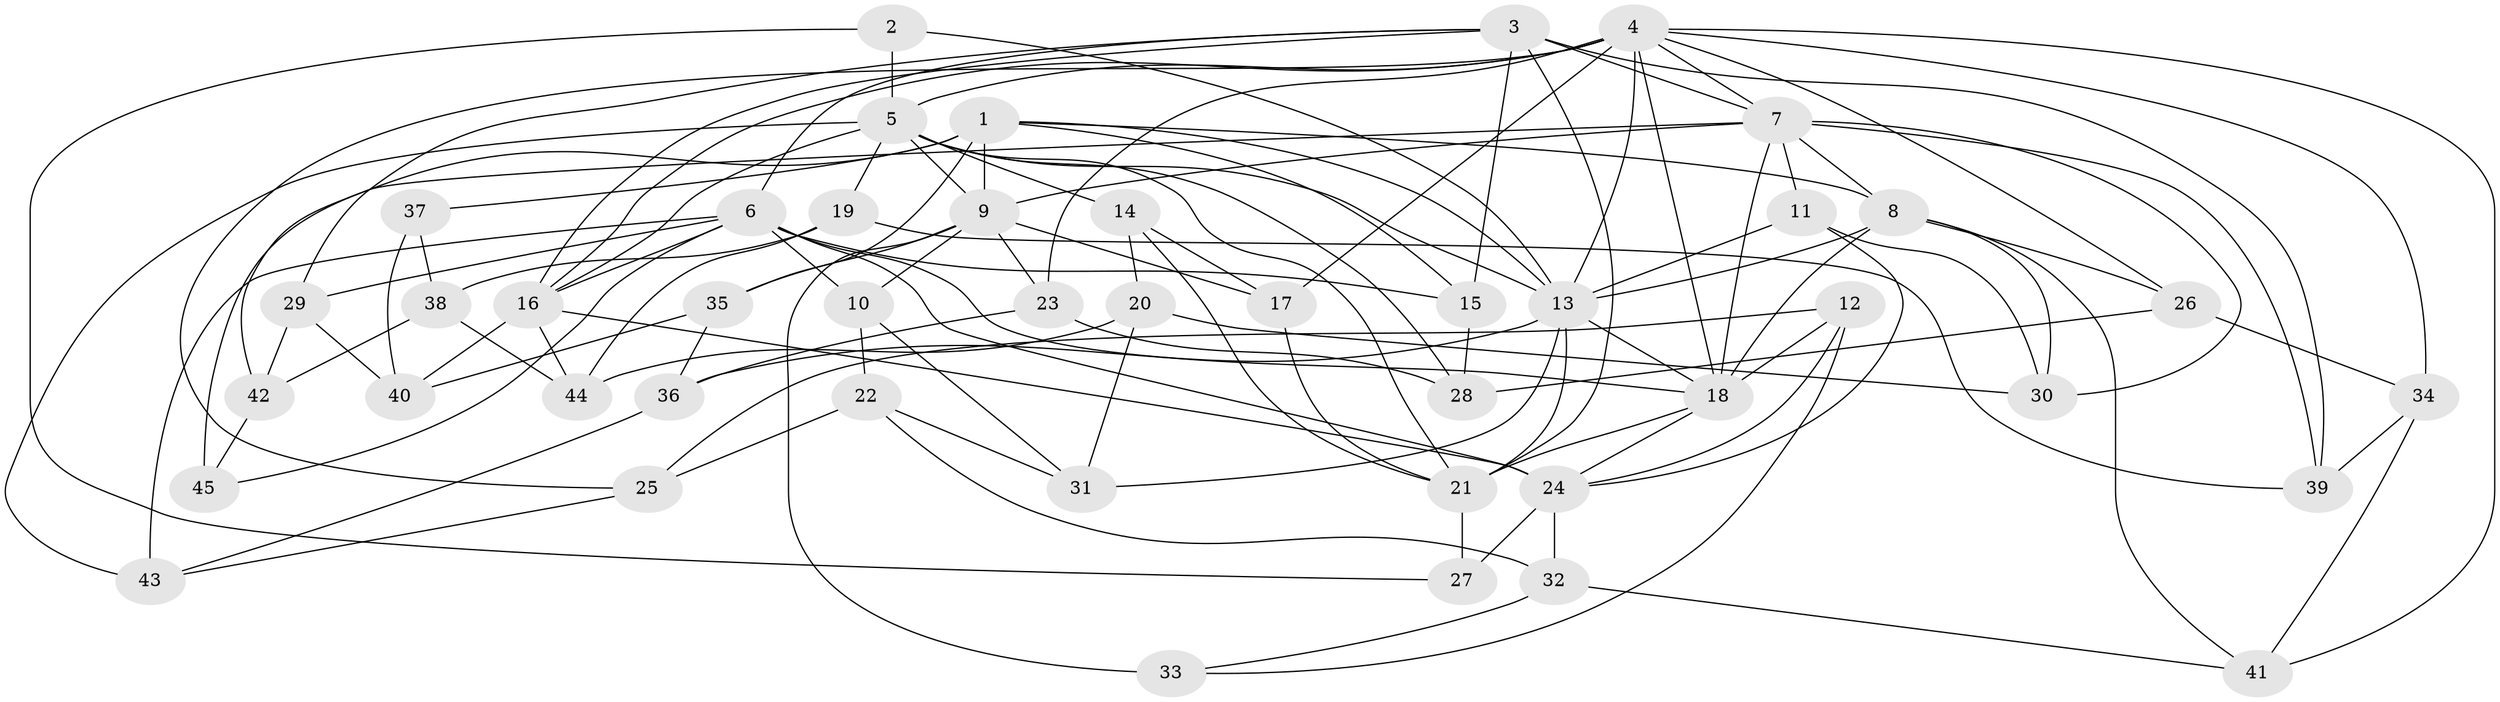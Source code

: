// original degree distribution, {4: 1.0}
// Generated by graph-tools (version 1.1) at 2025/53/03/04/25 22:53:41]
// undirected, 45 vertices, 115 edges
graph export_dot {
  node [color=gray90,style=filled];
  1;
  2;
  3;
  4;
  5;
  6;
  7;
  8;
  9;
  10;
  11;
  12;
  13;
  14;
  15;
  16;
  17;
  18;
  19;
  20;
  21;
  22;
  23;
  24;
  25;
  26;
  27;
  28;
  29;
  30;
  31;
  32;
  33;
  34;
  35;
  36;
  37;
  38;
  39;
  40;
  41;
  42;
  43;
  44;
  45;
  1 -- 8 [weight=2.0];
  1 -- 9 [weight=2.0];
  1 -- 13 [weight=1.0];
  1 -- 15 [weight=1.0];
  1 -- 35 [weight=1.0];
  1 -- 37 [weight=2.0];
  1 -- 42 [weight=1.0];
  2 -- 5 [weight=2.0];
  2 -- 13 [weight=1.0];
  2 -- 27 [weight=1.0];
  3 -- 6 [weight=2.0];
  3 -- 7 [weight=1.0];
  3 -- 15 [weight=1.0];
  3 -- 16 [weight=1.0];
  3 -- 21 [weight=3.0];
  3 -- 29 [weight=1.0];
  3 -- 39 [weight=1.0];
  4 -- 5 [weight=1.0];
  4 -- 7 [weight=1.0];
  4 -- 13 [weight=1.0];
  4 -- 16 [weight=2.0];
  4 -- 17 [weight=1.0];
  4 -- 18 [weight=1.0];
  4 -- 23 [weight=1.0];
  4 -- 25 [weight=1.0];
  4 -- 26 [weight=1.0];
  4 -- 34 [weight=1.0];
  4 -- 41 [weight=1.0];
  5 -- 9 [weight=1.0];
  5 -- 13 [weight=1.0];
  5 -- 14 [weight=1.0];
  5 -- 16 [weight=2.0];
  5 -- 19 [weight=1.0];
  5 -- 21 [weight=1.0];
  5 -- 28 [weight=1.0];
  5 -- 43 [weight=1.0];
  6 -- 10 [weight=1.0];
  6 -- 15 [weight=1.0];
  6 -- 16 [weight=1.0];
  6 -- 18 [weight=1.0];
  6 -- 24 [weight=1.0];
  6 -- 29 [weight=1.0];
  6 -- 43 [weight=1.0];
  6 -- 45 [weight=1.0];
  7 -- 8 [weight=1.0];
  7 -- 9 [weight=1.0];
  7 -- 11 [weight=1.0];
  7 -- 18 [weight=3.0];
  7 -- 30 [weight=1.0];
  7 -- 39 [weight=1.0];
  7 -- 45 [weight=2.0];
  8 -- 13 [weight=2.0];
  8 -- 18 [weight=2.0];
  8 -- 26 [weight=1.0];
  8 -- 30 [weight=1.0];
  8 -- 41 [weight=1.0];
  9 -- 10 [weight=1.0];
  9 -- 17 [weight=1.0];
  9 -- 23 [weight=1.0];
  9 -- 33 [weight=2.0];
  9 -- 35 [weight=1.0];
  10 -- 22 [weight=1.0];
  10 -- 31 [weight=1.0];
  11 -- 13 [weight=1.0];
  11 -- 24 [weight=1.0];
  11 -- 30 [weight=1.0];
  12 -- 18 [weight=1.0];
  12 -- 24 [weight=1.0];
  12 -- 25 [weight=1.0];
  12 -- 33 [weight=1.0];
  13 -- 18 [weight=2.0];
  13 -- 21 [weight=1.0];
  13 -- 31 [weight=1.0];
  13 -- 36 [weight=1.0];
  14 -- 17 [weight=1.0];
  14 -- 20 [weight=1.0];
  14 -- 21 [weight=1.0];
  15 -- 28 [weight=1.0];
  16 -- 24 [weight=2.0];
  16 -- 40 [weight=1.0];
  16 -- 44 [weight=1.0];
  17 -- 21 [weight=1.0];
  18 -- 21 [weight=1.0];
  18 -- 24 [weight=1.0];
  19 -- 38 [weight=1.0];
  19 -- 39 [weight=1.0];
  19 -- 44 [weight=1.0];
  20 -- 30 [weight=1.0];
  20 -- 31 [weight=1.0];
  20 -- 44 [weight=1.0];
  21 -- 27 [weight=2.0];
  22 -- 25 [weight=1.0];
  22 -- 31 [weight=1.0];
  22 -- 32 [weight=1.0];
  23 -- 28 [weight=1.0];
  23 -- 36 [weight=1.0];
  24 -- 27 [weight=1.0];
  24 -- 32 [weight=1.0];
  25 -- 43 [weight=1.0];
  26 -- 28 [weight=1.0];
  26 -- 34 [weight=1.0];
  29 -- 40 [weight=1.0];
  29 -- 42 [weight=1.0];
  32 -- 33 [weight=1.0];
  32 -- 41 [weight=1.0];
  34 -- 39 [weight=1.0];
  34 -- 41 [weight=1.0];
  35 -- 36 [weight=1.0];
  35 -- 40 [weight=1.0];
  36 -- 43 [weight=1.0];
  37 -- 38 [weight=1.0];
  37 -- 40 [weight=1.0];
  38 -- 42 [weight=1.0];
  38 -- 44 [weight=1.0];
  42 -- 45 [weight=1.0];
}
